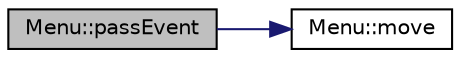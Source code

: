 digraph "Menu::passEvent"
{
 // LATEX_PDF_SIZE
  edge [fontname="Helvetica",fontsize="10",labelfontname="Helvetica",labelfontsize="10"];
  node [fontname="Helvetica",fontsize="10",shape=record];
  rankdir="LR";
  Node1 [label="Menu::passEvent",height=0.2,width=0.4,color="black", fillcolor="grey75", style="filled", fontcolor="black",tooltip="Obsługuje zdarzenia wykonane przez gracza. Obsługiwana jest klawiatura oraz myszka gracza."];
  Node1 -> Node2 [color="midnightblue",fontsize="10",style="solid",fontname="Helvetica"];
  Node2 [label="Menu::move",height=0.2,width=0.4,color="black", fillcolor="white", style="filled",URL="$class_menu.html#aecaa054406ee164b61f040323a880554",tooltip="Zmienia aktualny wybór w menu. Funkcja przeznaczona tylko dla obsługi klawiatury."];
}
